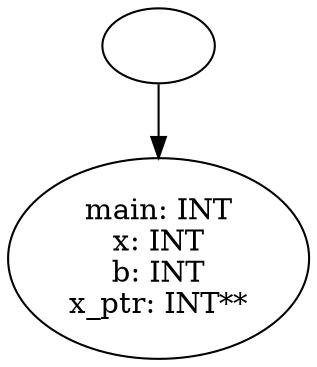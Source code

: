 digraph AST {
  "134516044528608" [label=""];
  "134516044528608" -> "134516044210784";
  "134516044210784" [label="main: INT
x: INT
b: INT
x_ptr: INT**"];
}
